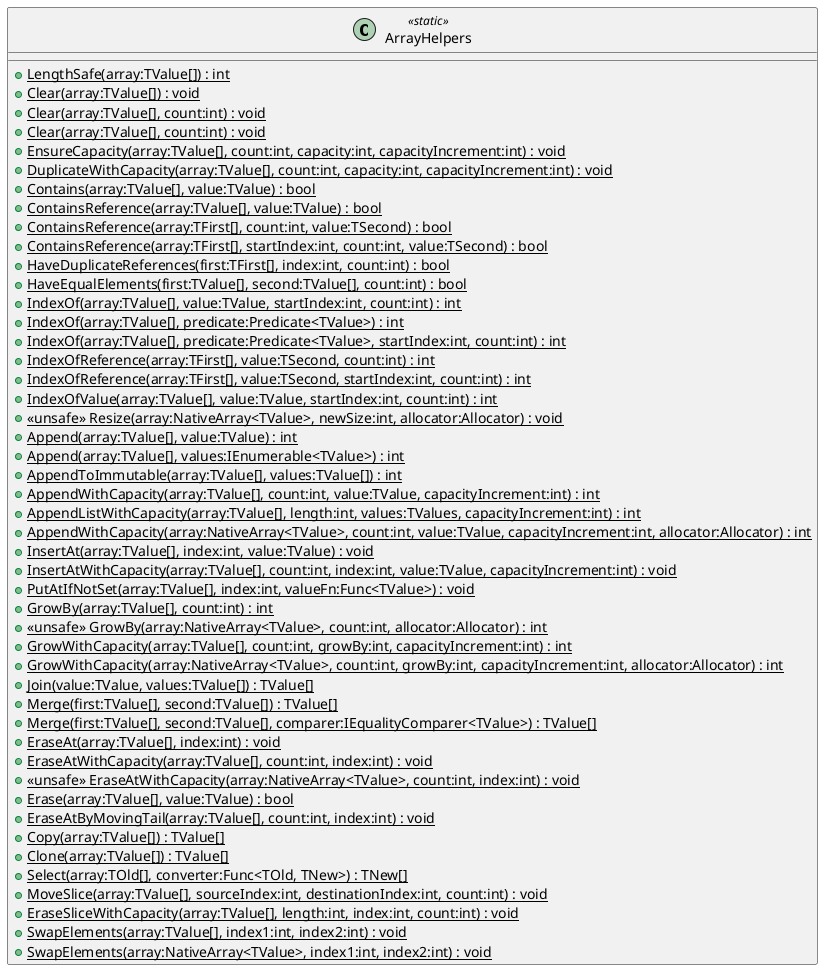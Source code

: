 @startuml
class ArrayHelpers <<static>> {
    + {static} LengthSafe(array:TValue[]) : int
    + {static} Clear(array:TValue[]) : void
    + {static} Clear(array:TValue[], count:int) : void
    + {static} Clear(array:TValue[], count:int) : void
    + {static} EnsureCapacity(array:TValue[], count:int, capacity:int, capacityIncrement:int) : void
    + {static} DuplicateWithCapacity(array:TValue[], count:int, capacity:int, capacityIncrement:int) : void
    + {static} Contains(array:TValue[], value:TValue) : bool
    + {static} ContainsReference(array:TValue[], value:TValue) : bool
    + {static} ContainsReference(array:TFirst[], count:int, value:TSecond) : bool
    + {static} ContainsReference(array:TFirst[], startIndex:int, count:int, value:TSecond) : bool
    + {static} HaveDuplicateReferences(first:TFirst[], index:int, count:int) : bool
    + {static} HaveEqualElements(first:TValue[], second:TValue[], count:int) : bool
    + {static} IndexOf(array:TValue[], value:TValue, startIndex:int, count:int) : int
    + {static} IndexOf(array:TValue[], predicate:Predicate<TValue>) : int
    + {static} IndexOf(array:TValue[], predicate:Predicate<TValue>, startIndex:int, count:int) : int
    + {static} IndexOfReference(array:TFirst[], value:TSecond, count:int) : int
    + {static} IndexOfReference(array:TFirst[], value:TSecond, startIndex:int, count:int) : int
    + {static} IndexOfValue(array:TValue[], value:TValue, startIndex:int, count:int) : int
    + {static} <<unsafe>> Resize(array:NativeArray<TValue>, newSize:int, allocator:Allocator) : void
    + {static} Append(array:TValue[], value:TValue) : int
    + {static} Append(array:TValue[], values:IEnumerable<TValue>) : int
    + {static} AppendToImmutable(array:TValue[], values:TValue[]) : int
    + {static} AppendWithCapacity(array:TValue[], count:int, value:TValue, capacityIncrement:int) : int
    + {static} AppendListWithCapacity(array:TValue[], length:int, values:TValues, capacityIncrement:int) : int
    + {static} AppendWithCapacity(array:NativeArray<TValue>, count:int, value:TValue, capacityIncrement:int, allocator:Allocator) : int
    + {static} InsertAt(array:TValue[], index:int, value:TValue) : void
    + {static} InsertAtWithCapacity(array:TValue[], count:int, index:int, value:TValue, capacityIncrement:int) : void
    + {static} PutAtIfNotSet(array:TValue[], index:int, valueFn:Func<TValue>) : void
    + {static} GrowBy(array:TValue[], count:int) : int
    + {static} <<unsafe>> GrowBy(array:NativeArray<TValue>, count:int, allocator:Allocator) : int
    + {static} GrowWithCapacity(array:TValue[], count:int, growBy:int, capacityIncrement:int) : int
    + {static} GrowWithCapacity(array:NativeArray<TValue>, count:int, growBy:int, capacityIncrement:int, allocator:Allocator) : int
    + {static} Join(value:TValue, values:TValue[]) : TValue[]
    + {static} Merge(first:TValue[], second:TValue[]) : TValue[]
    + {static} Merge(first:TValue[], second:TValue[], comparer:IEqualityComparer<TValue>) : TValue[]
    + {static} EraseAt(array:TValue[], index:int) : void
    + {static} EraseAtWithCapacity(array:TValue[], count:int, index:int) : void
    + {static} <<unsafe>> EraseAtWithCapacity(array:NativeArray<TValue>, count:int, index:int) : void
    + {static} Erase(array:TValue[], value:TValue) : bool
    + {static} EraseAtByMovingTail(array:TValue[], count:int, index:int) : void
    + {static} Copy(array:TValue[]) : TValue[]
    + {static} Clone(array:TValue[]) : TValue[]
    + {static} Select(array:TOld[], converter:Func<TOld, TNew>) : TNew[]
    + {static} MoveSlice(array:TValue[], sourceIndex:int, destinationIndex:int, count:int) : void
    + {static} EraseSliceWithCapacity(array:TValue[], length:int, index:int, count:int) : void
    + {static} SwapElements(array:TValue[], index1:int, index2:int) : void
    + {static} SwapElements(array:NativeArray<TValue>, index1:int, index2:int) : void
}
@enduml
